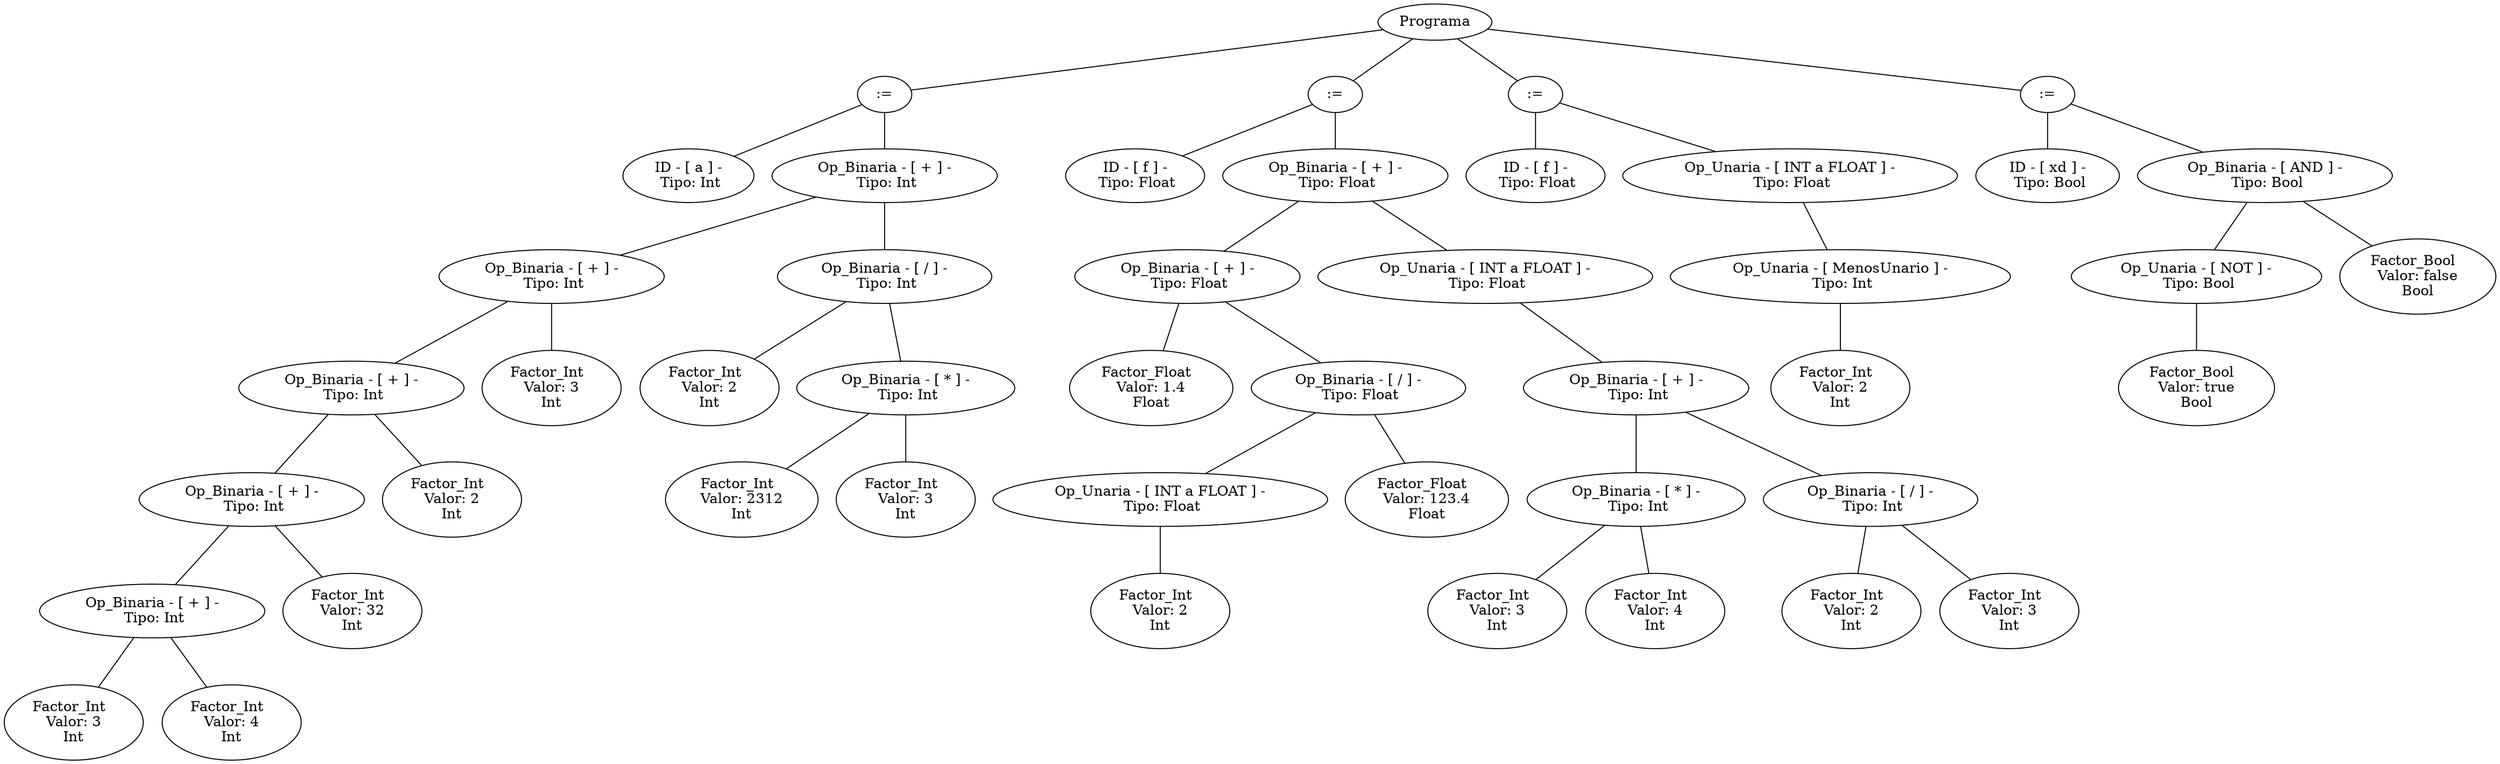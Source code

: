 graph G {nodo_programa[label="Programa"]
nodo_565760380[label=":="]
nodo_programa--nodo_565760380
nodo_815033865[label=" ID - [ a ] - 
 Tipo: Int"]
nodo_565760380--nodo_815033865
nodo_596512129[label=" Op_Binaria - [ + ] - 
 Tipo: Int"]
nodo_565760380--nodo_596512129
nodo_2108649164[label=" Op_Binaria - [ + ] - 
 Tipo: Int"]
nodo_596512129--nodo_2108649164
nodo_1134517053[label=" Op_Binaria - [ + ] - 
 Tipo: Int"]
nodo_2108649164--nodo_1134517053
nodo_548246552[label=" Op_Binaria - [ + ] - 
 Tipo: Int"]
nodo_1134517053--nodo_548246552
nodo_939047783[label=" Op_Binaria - [ + ] - 
 Tipo: Int"]
nodo_548246552--nodo_939047783
nodo_443308702[label="Factor_Int  
 Valor: 3 
Int"]
nodo_939047783--nodo_443308702
nodo_935044096[label="Factor_Int  
 Valor: 4 
Int"]
nodo_939047783--nodo_935044096
nodo_1560911714[label="Factor_Int  
 Valor: 32 
Int"]
nodo_548246552--nodo_1560911714
nodo_1237514926[label="Factor_Int  
 Valor: 2 
Int"]
nodo_1134517053--nodo_1237514926
nodo_835648992[label="Factor_Int  
 Valor: 3 
Int"]
nodo_2108649164--nodo_835648992
nodo_777874839[label=" Op_Binaria - [ / ] - 
 Tipo: Int"]
nodo_596512129--nodo_777874839
nodo_492228202[label="Factor_Int  
 Valor: 2 
Int"]
nodo_777874839--nodo_492228202
nodo_83954662[label=" Op_Binaria - [ * ] - 
 Tipo: Int"]
nodo_777874839--nodo_83954662
nodo_1368884364[label="Factor_Int  
 Valor: 2312 
Int"]
nodo_83954662--nodo_1368884364
nodo_401625763[label="Factor_Int  
 Valor: 3 
Int"]
nodo_83954662--nodo_401625763
nodo_728890494[label=":="]
nodo_programa--nodo_728890494
nodo_1555093762[label=" ID - [ f ] - 
 Tipo: Float"]
nodo_728890494--nodo_1555093762
nodo_1109371569[label=" Op_Binaria - [ + ] - 
 Tipo: Float"]
nodo_728890494--nodo_1109371569
nodo_1190654826[label=" Op_Binaria - [ + ] - 
 Tipo: Float"]
nodo_1109371569--nodo_1190654826
nodo_1494279232[label="Factor_Float  
 Valor: 1.4 
Float"]
nodo_1190654826--nodo_1494279232
nodo_1029991479[label=" Op_Binaria - [ / ] - 
 Tipo: Float"]
nodo_1190654826--nodo_1029991479
nodo_1190900417[label=" Op_Unaria - [ INT a FLOAT ] - 
 Tipo: Float"]
nodo_1029991479--nodo_1190900417
nodo_1650967483[label="Factor_Int  
 Valor: 2 
Int"]
nodo_1190900417--nodo_1650967483
nodo_87285178[label="Factor_Float  
 Valor: 123.4 
Float"]
nodo_1029991479--nodo_87285178
nodo_379110473[label=" Op_Unaria - [ INT a FLOAT ] - 
 Tipo: Float"]
nodo_1109371569--nodo_379110473
nodo_670700378[label=" Op_Binaria - [ + ] - 
 Tipo: Int"]
nodo_379110473--nodo_670700378
nodo_787604730[label=" Op_Binaria - [ * ] - 
 Tipo: Int"]
nodo_670700378--nodo_787604730
nodo_1104106489[label="Factor_Int  
 Valor: 3 
Int"]
nodo_787604730--nodo_1104106489
nodo_94438417[label="Factor_Int  
 Valor: 4 
Int"]
nodo_787604730--nodo_94438417
nodo_109961541[label=" Op_Binaria - [ / ] - 
 Tipo: Int"]
nodo_670700378--nodo_109961541
nodo_812265671[label="Factor_Int  
 Valor: 2 
Int"]
nodo_109961541--nodo_812265671
nodo_193064360[label="Factor_Int  
 Valor: 3 
Int"]
nodo_109961541--nodo_193064360
nodo_1349277854[label=":="]
nodo_programa--nodo_1349277854
nodo_99550389[label=" ID - [ f ] - 
 Tipo: Float"]
nodo_1349277854--nodo_99550389
nodo_1598924227[label=" Op_Unaria - [ INT a FLOAT ] - 
 Tipo: Float"]
nodo_1349277854--nodo_1598924227
nodo_1051754451[label=" Op_Unaria - [ MenosUnario ] - 
 Tipo: Int"]
nodo_1598924227--nodo_1051754451
nodo_636718812[label="Factor_Int  
 Valor: 2 
Int"]
nodo_1051754451--nodo_636718812
nodo_1732398722[label=":="]
nodo_programa--nodo_1732398722
nodo_1144748369[label=" ID - [ xd ] - 
 Tipo: Bool"]
nodo_1732398722--nodo_1144748369
nodo_128893786[label=" Op_Binaria - [ AND ] - 
 Tipo: Bool"]
nodo_1732398722--nodo_128893786
nodo_1267032364[label=" Op_Unaria - [ NOT ] - 
 Tipo: Bool"]
nodo_128893786--nodo_1267032364
nodo_1147985808[label="Factor_Bool  
 Valor: true 
Bool"]
nodo_1267032364--nodo_1147985808
nodo_661672156[label="Factor_Bool  
 Valor: false 
Bool"]
nodo_128893786--nodo_661672156
}
